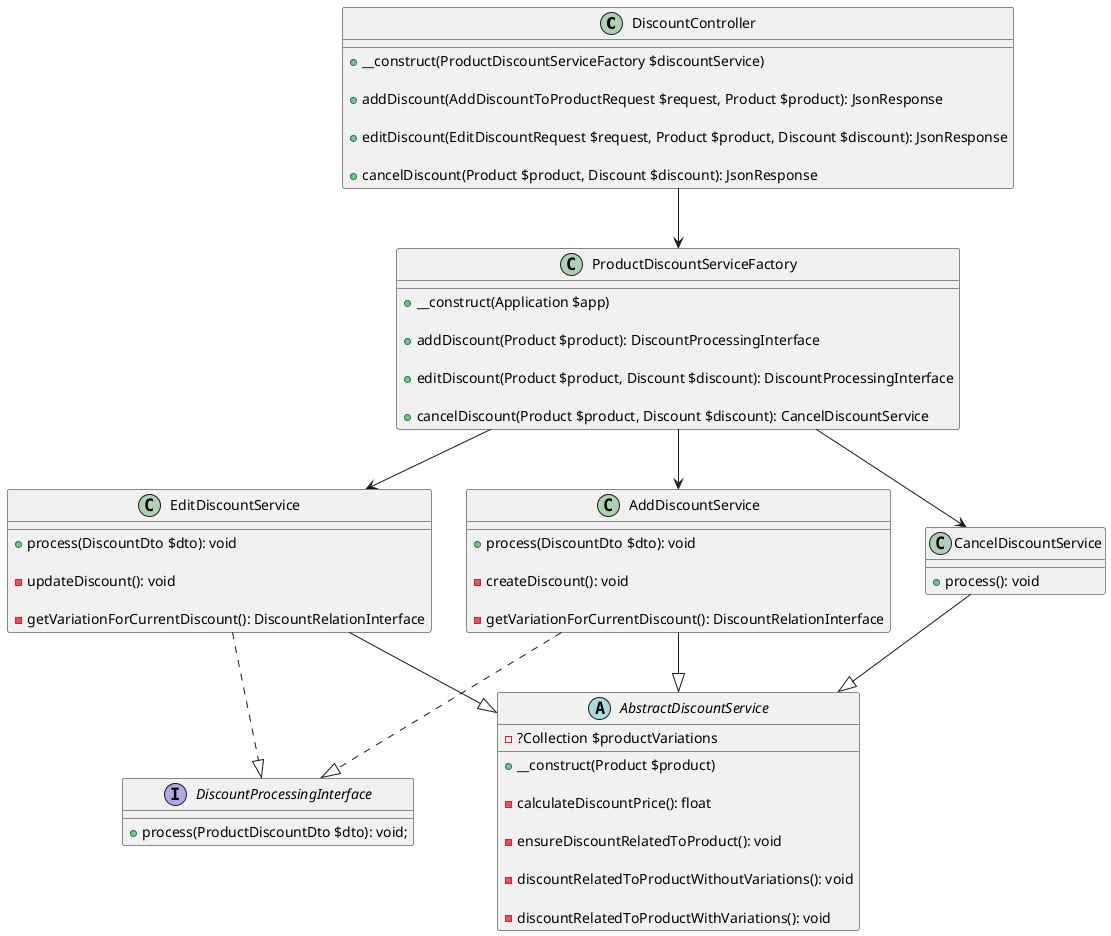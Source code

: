 @startuml

class DiscountController {
    + __construct(ProductDiscountServiceFactory $discountService)

    + addDiscount(AddDiscountToProductRequest $request, Product $product): JsonResponse

    + editDiscount(EditDiscountRequest $request, Product $product, Discount $discount): JsonResponse

    + cancelDiscount(Product $product, Discount $discount): JsonResponse
}

class ProductDiscountServiceFactory {
    + __construct(Application $app)

    + addDiscount(Product $product): DiscountProcessingInterface

    + editDiscount(Product $product, Discount $discount): DiscountProcessingInterface

    + cancelDiscount(Product $product, Discount $discount): CancelDiscountService
}

interface DiscountProcessingInterface {
    + process(ProductDiscountDto $dto): void;
}

abstract class AbstractDiscountService {
    - ?Collection $productVariations

    + __construct(Product $product)

    - calculateDiscountPrice(): float

    - ensureDiscountRelatedToProduct(): void

    - discountRelatedToProductWithoutVariations(): void

    - discountRelatedToProductWithVariations(): void
}

class AddDiscountService {
    + process(DiscountDto $dto): void

    - createDiscount(): void

    - getVariationForCurrentDiscount(): DiscountRelationInterface
}

class EditDiscountService {
    + process(DiscountDto $dto): void

    - updateDiscount(): void

    - getVariationForCurrentDiscount(): DiscountRelationInterface
}

class CancelDiscountService {
    + process(): void
}

AddDiscountService ..|> DiscountProcessingInterface
EditDiscountService ..|> DiscountProcessingInterface

AddDiscountService --|> AbstractDiscountService
EditDiscountService --|> AbstractDiscountService
CancelDiscountService --|> AbstractDiscountService

DiscountController --> ProductDiscountServiceFactory
ProductDiscountServiceFactory --> AddDiscountService
ProductDiscountServiceFactory --> EditDiscountService
ProductDiscountServiceFactory --> CancelDiscountService

@enduml